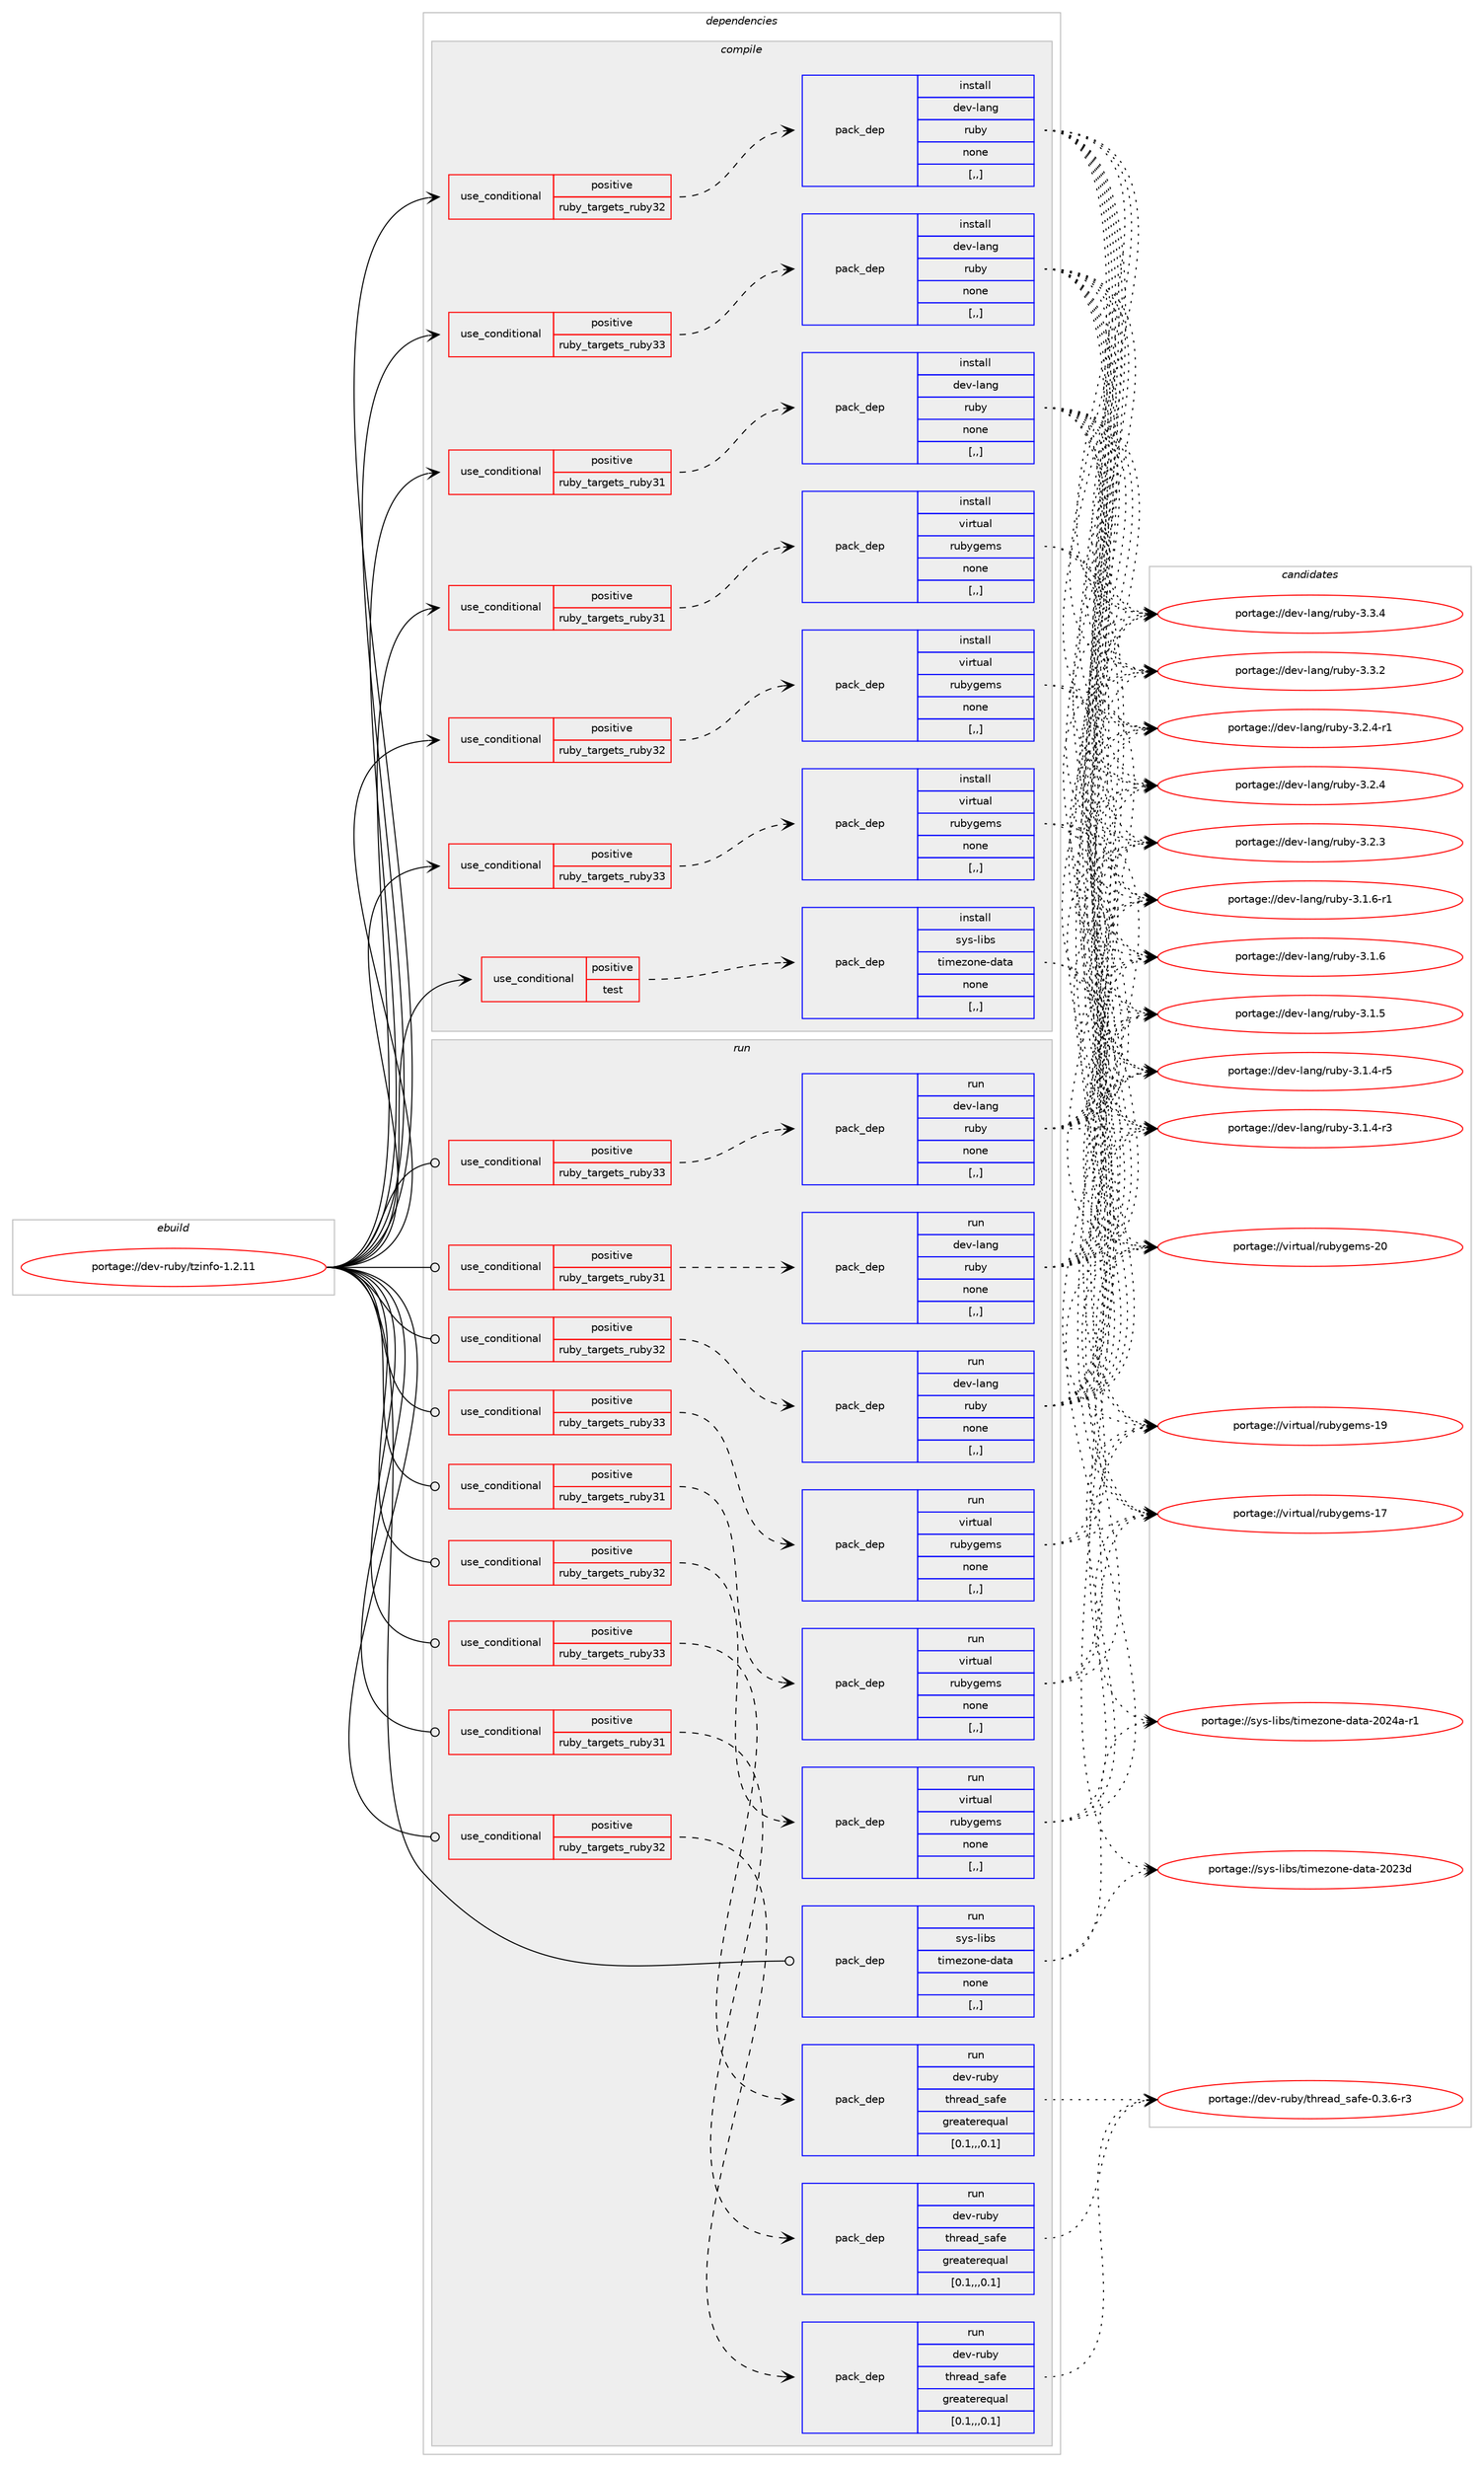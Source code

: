 digraph prolog {

# *************
# Graph options
# *************

newrank=true;
concentrate=true;
compound=true;
graph [rankdir=LR,fontname=Helvetica,fontsize=10,ranksep=1.5];#, ranksep=2.5, nodesep=0.2];
edge  [arrowhead=vee];
node  [fontname=Helvetica,fontsize=10];

# **********
# The ebuild
# **********

subgraph cluster_leftcol {
color=gray;
label=<<i>ebuild</i>>;
id [label="portage://dev-ruby/tzinfo-1.2.11", color=red, width=4, href="../dev-ruby/tzinfo-1.2.11.svg"];
}

# ****************
# The dependencies
# ****************

subgraph cluster_midcol {
color=gray;
label=<<i>dependencies</i>>;
subgraph cluster_compile {
fillcolor="#eeeeee";
style=filled;
label=<<i>compile</i>>;
subgraph cond58084 {
dependency206260 [label=<<TABLE BORDER="0" CELLBORDER="1" CELLSPACING="0" CELLPADDING="4"><TR><TD ROWSPAN="3" CELLPADDING="10">use_conditional</TD></TR><TR><TD>positive</TD></TR><TR><TD>ruby_targets_ruby31</TD></TR></TABLE>>, shape=none, color=red];
subgraph pack146769 {
dependency206261 [label=<<TABLE BORDER="0" CELLBORDER="1" CELLSPACING="0" CELLPADDING="4" WIDTH="220"><TR><TD ROWSPAN="6" CELLPADDING="30">pack_dep</TD></TR><TR><TD WIDTH="110">install</TD></TR><TR><TD>dev-lang</TD></TR><TR><TD>ruby</TD></TR><TR><TD>none</TD></TR><TR><TD>[,,]</TD></TR></TABLE>>, shape=none, color=blue];
}
dependency206260:e -> dependency206261:w [weight=20,style="dashed",arrowhead="vee"];
}
id:e -> dependency206260:w [weight=20,style="solid",arrowhead="vee"];
subgraph cond58085 {
dependency206262 [label=<<TABLE BORDER="0" CELLBORDER="1" CELLSPACING="0" CELLPADDING="4"><TR><TD ROWSPAN="3" CELLPADDING="10">use_conditional</TD></TR><TR><TD>positive</TD></TR><TR><TD>ruby_targets_ruby31</TD></TR></TABLE>>, shape=none, color=red];
subgraph pack146770 {
dependency206263 [label=<<TABLE BORDER="0" CELLBORDER="1" CELLSPACING="0" CELLPADDING="4" WIDTH="220"><TR><TD ROWSPAN="6" CELLPADDING="30">pack_dep</TD></TR><TR><TD WIDTH="110">install</TD></TR><TR><TD>virtual</TD></TR><TR><TD>rubygems</TD></TR><TR><TD>none</TD></TR><TR><TD>[,,]</TD></TR></TABLE>>, shape=none, color=blue];
}
dependency206262:e -> dependency206263:w [weight=20,style="dashed",arrowhead="vee"];
}
id:e -> dependency206262:w [weight=20,style="solid",arrowhead="vee"];
subgraph cond58086 {
dependency206264 [label=<<TABLE BORDER="0" CELLBORDER="1" CELLSPACING="0" CELLPADDING="4"><TR><TD ROWSPAN="3" CELLPADDING="10">use_conditional</TD></TR><TR><TD>positive</TD></TR><TR><TD>ruby_targets_ruby32</TD></TR></TABLE>>, shape=none, color=red];
subgraph pack146771 {
dependency206265 [label=<<TABLE BORDER="0" CELLBORDER="1" CELLSPACING="0" CELLPADDING="4" WIDTH="220"><TR><TD ROWSPAN="6" CELLPADDING="30">pack_dep</TD></TR><TR><TD WIDTH="110">install</TD></TR><TR><TD>dev-lang</TD></TR><TR><TD>ruby</TD></TR><TR><TD>none</TD></TR><TR><TD>[,,]</TD></TR></TABLE>>, shape=none, color=blue];
}
dependency206264:e -> dependency206265:w [weight=20,style="dashed",arrowhead="vee"];
}
id:e -> dependency206264:w [weight=20,style="solid",arrowhead="vee"];
subgraph cond58087 {
dependency206266 [label=<<TABLE BORDER="0" CELLBORDER="1" CELLSPACING="0" CELLPADDING="4"><TR><TD ROWSPAN="3" CELLPADDING="10">use_conditional</TD></TR><TR><TD>positive</TD></TR><TR><TD>ruby_targets_ruby32</TD></TR></TABLE>>, shape=none, color=red];
subgraph pack146772 {
dependency206267 [label=<<TABLE BORDER="0" CELLBORDER="1" CELLSPACING="0" CELLPADDING="4" WIDTH="220"><TR><TD ROWSPAN="6" CELLPADDING="30">pack_dep</TD></TR><TR><TD WIDTH="110">install</TD></TR><TR><TD>virtual</TD></TR><TR><TD>rubygems</TD></TR><TR><TD>none</TD></TR><TR><TD>[,,]</TD></TR></TABLE>>, shape=none, color=blue];
}
dependency206266:e -> dependency206267:w [weight=20,style="dashed",arrowhead="vee"];
}
id:e -> dependency206266:w [weight=20,style="solid",arrowhead="vee"];
subgraph cond58088 {
dependency206268 [label=<<TABLE BORDER="0" CELLBORDER="1" CELLSPACING="0" CELLPADDING="4"><TR><TD ROWSPAN="3" CELLPADDING="10">use_conditional</TD></TR><TR><TD>positive</TD></TR><TR><TD>ruby_targets_ruby33</TD></TR></TABLE>>, shape=none, color=red];
subgraph pack146773 {
dependency206269 [label=<<TABLE BORDER="0" CELLBORDER="1" CELLSPACING="0" CELLPADDING="4" WIDTH="220"><TR><TD ROWSPAN="6" CELLPADDING="30">pack_dep</TD></TR><TR><TD WIDTH="110">install</TD></TR><TR><TD>dev-lang</TD></TR><TR><TD>ruby</TD></TR><TR><TD>none</TD></TR><TR><TD>[,,]</TD></TR></TABLE>>, shape=none, color=blue];
}
dependency206268:e -> dependency206269:w [weight=20,style="dashed",arrowhead="vee"];
}
id:e -> dependency206268:w [weight=20,style="solid",arrowhead="vee"];
subgraph cond58089 {
dependency206270 [label=<<TABLE BORDER="0" CELLBORDER="1" CELLSPACING="0" CELLPADDING="4"><TR><TD ROWSPAN="3" CELLPADDING="10">use_conditional</TD></TR><TR><TD>positive</TD></TR><TR><TD>ruby_targets_ruby33</TD></TR></TABLE>>, shape=none, color=red];
subgraph pack146774 {
dependency206271 [label=<<TABLE BORDER="0" CELLBORDER="1" CELLSPACING="0" CELLPADDING="4" WIDTH="220"><TR><TD ROWSPAN="6" CELLPADDING="30">pack_dep</TD></TR><TR><TD WIDTH="110">install</TD></TR><TR><TD>virtual</TD></TR><TR><TD>rubygems</TD></TR><TR><TD>none</TD></TR><TR><TD>[,,]</TD></TR></TABLE>>, shape=none, color=blue];
}
dependency206270:e -> dependency206271:w [weight=20,style="dashed",arrowhead="vee"];
}
id:e -> dependency206270:w [weight=20,style="solid",arrowhead="vee"];
subgraph cond58090 {
dependency206272 [label=<<TABLE BORDER="0" CELLBORDER="1" CELLSPACING="0" CELLPADDING="4"><TR><TD ROWSPAN="3" CELLPADDING="10">use_conditional</TD></TR><TR><TD>positive</TD></TR><TR><TD>test</TD></TR></TABLE>>, shape=none, color=red];
subgraph pack146775 {
dependency206273 [label=<<TABLE BORDER="0" CELLBORDER="1" CELLSPACING="0" CELLPADDING="4" WIDTH="220"><TR><TD ROWSPAN="6" CELLPADDING="30">pack_dep</TD></TR><TR><TD WIDTH="110">install</TD></TR><TR><TD>sys-libs</TD></TR><TR><TD>timezone-data</TD></TR><TR><TD>none</TD></TR><TR><TD>[,,]</TD></TR></TABLE>>, shape=none, color=blue];
}
dependency206272:e -> dependency206273:w [weight=20,style="dashed",arrowhead="vee"];
}
id:e -> dependency206272:w [weight=20,style="solid",arrowhead="vee"];
}
subgraph cluster_compileandrun {
fillcolor="#eeeeee";
style=filled;
label=<<i>compile and run</i>>;
}
subgraph cluster_run {
fillcolor="#eeeeee";
style=filled;
label=<<i>run</i>>;
subgraph cond58091 {
dependency206274 [label=<<TABLE BORDER="0" CELLBORDER="1" CELLSPACING="0" CELLPADDING="4"><TR><TD ROWSPAN="3" CELLPADDING="10">use_conditional</TD></TR><TR><TD>positive</TD></TR><TR><TD>ruby_targets_ruby31</TD></TR></TABLE>>, shape=none, color=red];
subgraph pack146776 {
dependency206275 [label=<<TABLE BORDER="0" CELLBORDER="1" CELLSPACING="0" CELLPADDING="4" WIDTH="220"><TR><TD ROWSPAN="6" CELLPADDING="30">pack_dep</TD></TR><TR><TD WIDTH="110">run</TD></TR><TR><TD>dev-lang</TD></TR><TR><TD>ruby</TD></TR><TR><TD>none</TD></TR><TR><TD>[,,]</TD></TR></TABLE>>, shape=none, color=blue];
}
dependency206274:e -> dependency206275:w [weight=20,style="dashed",arrowhead="vee"];
}
id:e -> dependency206274:w [weight=20,style="solid",arrowhead="odot"];
subgraph cond58092 {
dependency206276 [label=<<TABLE BORDER="0" CELLBORDER="1" CELLSPACING="0" CELLPADDING="4"><TR><TD ROWSPAN="3" CELLPADDING="10">use_conditional</TD></TR><TR><TD>positive</TD></TR><TR><TD>ruby_targets_ruby31</TD></TR></TABLE>>, shape=none, color=red];
subgraph pack146777 {
dependency206277 [label=<<TABLE BORDER="0" CELLBORDER="1" CELLSPACING="0" CELLPADDING="4" WIDTH="220"><TR><TD ROWSPAN="6" CELLPADDING="30">pack_dep</TD></TR><TR><TD WIDTH="110">run</TD></TR><TR><TD>dev-ruby</TD></TR><TR><TD>thread_safe</TD></TR><TR><TD>greaterequal</TD></TR><TR><TD>[0.1,,,0.1]</TD></TR></TABLE>>, shape=none, color=blue];
}
dependency206276:e -> dependency206277:w [weight=20,style="dashed",arrowhead="vee"];
}
id:e -> dependency206276:w [weight=20,style="solid",arrowhead="odot"];
subgraph cond58093 {
dependency206278 [label=<<TABLE BORDER="0" CELLBORDER="1" CELLSPACING="0" CELLPADDING="4"><TR><TD ROWSPAN="3" CELLPADDING="10">use_conditional</TD></TR><TR><TD>positive</TD></TR><TR><TD>ruby_targets_ruby31</TD></TR></TABLE>>, shape=none, color=red];
subgraph pack146778 {
dependency206279 [label=<<TABLE BORDER="0" CELLBORDER="1" CELLSPACING="0" CELLPADDING="4" WIDTH="220"><TR><TD ROWSPAN="6" CELLPADDING="30">pack_dep</TD></TR><TR><TD WIDTH="110">run</TD></TR><TR><TD>virtual</TD></TR><TR><TD>rubygems</TD></TR><TR><TD>none</TD></TR><TR><TD>[,,]</TD></TR></TABLE>>, shape=none, color=blue];
}
dependency206278:e -> dependency206279:w [weight=20,style="dashed",arrowhead="vee"];
}
id:e -> dependency206278:w [weight=20,style="solid",arrowhead="odot"];
subgraph cond58094 {
dependency206280 [label=<<TABLE BORDER="0" CELLBORDER="1" CELLSPACING="0" CELLPADDING="4"><TR><TD ROWSPAN="3" CELLPADDING="10">use_conditional</TD></TR><TR><TD>positive</TD></TR><TR><TD>ruby_targets_ruby32</TD></TR></TABLE>>, shape=none, color=red];
subgraph pack146779 {
dependency206281 [label=<<TABLE BORDER="0" CELLBORDER="1" CELLSPACING="0" CELLPADDING="4" WIDTH="220"><TR><TD ROWSPAN="6" CELLPADDING="30">pack_dep</TD></TR><TR><TD WIDTH="110">run</TD></TR><TR><TD>dev-lang</TD></TR><TR><TD>ruby</TD></TR><TR><TD>none</TD></TR><TR><TD>[,,]</TD></TR></TABLE>>, shape=none, color=blue];
}
dependency206280:e -> dependency206281:w [weight=20,style="dashed",arrowhead="vee"];
}
id:e -> dependency206280:w [weight=20,style="solid",arrowhead="odot"];
subgraph cond58095 {
dependency206282 [label=<<TABLE BORDER="0" CELLBORDER="1" CELLSPACING="0" CELLPADDING="4"><TR><TD ROWSPAN="3" CELLPADDING="10">use_conditional</TD></TR><TR><TD>positive</TD></TR><TR><TD>ruby_targets_ruby32</TD></TR></TABLE>>, shape=none, color=red];
subgraph pack146780 {
dependency206283 [label=<<TABLE BORDER="0" CELLBORDER="1" CELLSPACING="0" CELLPADDING="4" WIDTH="220"><TR><TD ROWSPAN="6" CELLPADDING="30">pack_dep</TD></TR><TR><TD WIDTH="110">run</TD></TR><TR><TD>dev-ruby</TD></TR><TR><TD>thread_safe</TD></TR><TR><TD>greaterequal</TD></TR><TR><TD>[0.1,,,0.1]</TD></TR></TABLE>>, shape=none, color=blue];
}
dependency206282:e -> dependency206283:w [weight=20,style="dashed",arrowhead="vee"];
}
id:e -> dependency206282:w [weight=20,style="solid",arrowhead="odot"];
subgraph cond58096 {
dependency206284 [label=<<TABLE BORDER="0" CELLBORDER="1" CELLSPACING="0" CELLPADDING="4"><TR><TD ROWSPAN="3" CELLPADDING="10">use_conditional</TD></TR><TR><TD>positive</TD></TR><TR><TD>ruby_targets_ruby32</TD></TR></TABLE>>, shape=none, color=red];
subgraph pack146781 {
dependency206285 [label=<<TABLE BORDER="0" CELLBORDER="1" CELLSPACING="0" CELLPADDING="4" WIDTH="220"><TR><TD ROWSPAN="6" CELLPADDING="30">pack_dep</TD></TR><TR><TD WIDTH="110">run</TD></TR><TR><TD>virtual</TD></TR><TR><TD>rubygems</TD></TR><TR><TD>none</TD></TR><TR><TD>[,,]</TD></TR></TABLE>>, shape=none, color=blue];
}
dependency206284:e -> dependency206285:w [weight=20,style="dashed",arrowhead="vee"];
}
id:e -> dependency206284:w [weight=20,style="solid",arrowhead="odot"];
subgraph cond58097 {
dependency206286 [label=<<TABLE BORDER="0" CELLBORDER="1" CELLSPACING="0" CELLPADDING="4"><TR><TD ROWSPAN="3" CELLPADDING="10">use_conditional</TD></TR><TR><TD>positive</TD></TR><TR><TD>ruby_targets_ruby33</TD></TR></TABLE>>, shape=none, color=red];
subgraph pack146782 {
dependency206287 [label=<<TABLE BORDER="0" CELLBORDER="1" CELLSPACING="0" CELLPADDING="4" WIDTH="220"><TR><TD ROWSPAN="6" CELLPADDING="30">pack_dep</TD></TR><TR><TD WIDTH="110">run</TD></TR><TR><TD>dev-lang</TD></TR><TR><TD>ruby</TD></TR><TR><TD>none</TD></TR><TR><TD>[,,]</TD></TR></TABLE>>, shape=none, color=blue];
}
dependency206286:e -> dependency206287:w [weight=20,style="dashed",arrowhead="vee"];
}
id:e -> dependency206286:w [weight=20,style="solid",arrowhead="odot"];
subgraph cond58098 {
dependency206288 [label=<<TABLE BORDER="0" CELLBORDER="1" CELLSPACING="0" CELLPADDING="4"><TR><TD ROWSPAN="3" CELLPADDING="10">use_conditional</TD></TR><TR><TD>positive</TD></TR><TR><TD>ruby_targets_ruby33</TD></TR></TABLE>>, shape=none, color=red];
subgraph pack146783 {
dependency206289 [label=<<TABLE BORDER="0" CELLBORDER="1" CELLSPACING="0" CELLPADDING="4" WIDTH="220"><TR><TD ROWSPAN="6" CELLPADDING="30">pack_dep</TD></TR><TR><TD WIDTH="110">run</TD></TR><TR><TD>dev-ruby</TD></TR><TR><TD>thread_safe</TD></TR><TR><TD>greaterequal</TD></TR><TR><TD>[0.1,,,0.1]</TD></TR></TABLE>>, shape=none, color=blue];
}
dependency206288:e -> dependency206289:w [weight=20,style="dashed",arrowhead="vee"];
}
id:e -> dependency206288:w [weight=20,style="solid",arrowhead="odot"];
subgraph cond58099 {
dependency206290 [label=<<TABLE BORDER="0" CELLBORDER="1" CELLSPACING="0" CELLPADDING="4"><TR><TD ROWSPAN="3" CELLPADDING="10">use_conditional</TD></TR><TR><TD>positive</TD></TR><TR><TD>ruby_targets_ruby33</TD></TR></TABLE>>, shape=none, color=red];
subgraph pack146784 {
dependency206291 [label=<<TABLE BORDER="0" CELLBORDER="1" CELLSPACING="0" CELLPADDING="4" WIDTH="220"><TR><TD ROWSPAN="6" CELLPADDING="30">pack_dep</TD></TR><TR><TD WIDTH="110">run</TD></TR><TR><TD>virtual</TD></TR><TR><TD>rubygems</TD></TR><TR><TD>none</TD></TR><TR><TD>[,,]</TD></TR></TABLE>>, shape=none, color=blue];
}
dependency206290:e -> dependency206291:w [weight=20,style="dashed",arrowhead="vee"];
}
id:e -> dependency206290:w [weight=20,style="solid",arrowhead="odot"];
subgraph pack146785 {
dependency206292 [label=<<TABLE BORDER="0" CELLBORDER="1" CELLSPACING="0" CELLPADDING="4" WIDTH="220"><TR><TD ROWSPAN="6" CELLPADDING="30">pack_dep</TD></TR><TR><TD WIDTH="110">run</TD></TR><TR><TD>sys-libs</TD></TR><TR><TD>timezone-data</TD></TR><TR><TD>none</TD></TR><TR><TD>[,,]</TD></TR></TABLE>>, shape=none, color=blue];
}
id:e -> dependency206292:w [weight=20,style="solid",arrowhead="odot"];
}
}

# **************
# The candidates
# **************

subgraph cluster_choices {
rank=same;
color=gray;
label=<<i>candidates</i>>;

subgraph choice146769 {
color=black;
nodesep=1;
choice10010111845108971101034711411798121455146514652 [label="portage://dev-lang/ruby-3.3.4", color=red, width=4,href="../dev-lang/ruby-3.3.4.svg"];
choice10010111845108971101034711411798121455146514650 [label="portage://dev-lang/ruby-3.3.2", color=red, width=4,href="../dev-lang/ruby-3.3.2.svg"];
choice100101118451089711010347114117981214551465046524511449 [label="portage://dev-lang/ruby-3.2.4-r1", color=red, width=4,href="../dev-lang/ruby-3.2.4-r1.svg"];
choice10010111845108971101034711411798121455146504652 [label="portage://dev-lang/ruby-3.2.4", color=red, width=4,href="../dev-lang/ruby-3.2.4.svg"];
choice10010111845108971101034711411798121455146504651 [label="portage://dev-lang/ruby-3.2.3", color=red, width=4,href="../dev-lang/ruby-3.2.3.svg"];
choice100101118451089711010347114117981214551464946544511449 [label="portage://dev-lang/ruby-3.1.6-r1", color=red, width=4,href="../dev-lang/ruby-3.1.6-r1.svg"];
choice10010111845108971101034711411798121455146494654 [label="portage://dev-lang/ruby-3.1.6", color=red, width=4,href="../dev-lang/ruby-3.1.6.svg"];
choice10010111845108971101034711411798121455146494653 [label="portage://dev-lang/ruby-3.1.5", color=red, width=4,href="../dev-lang/ruby-3.1.5.svg"];
choice100101118451089711010347114117981214551464946524511453 [label="portage://dev-lang/ruby-3.1.4-r5", color=red, width=4,href="../dev-lang/ruby-3.1.4-r5.svg"];
choice100101118451089711010347114117981214551464946524511451 [label="portage://dev-lang/ruby-3.1.4-r3", color=red, width=4,href="../dev-lang/ruby-3.1.4-r3.svg"];
dependency206261:e -> choice10010111845108971101034711411798121455146514652:w [style=dotted,weight="100"];
dependency206261:e -> choice10010111845108971101034711411798121455146514650:w [style=dotted,weight="100"];
dependency206261:e -> choice100101118451089711010347114117981214551465046524511449:w [style=dotted,weight="100"];
dependency206261:e -> choice10010111845108971101034711411798121455146504652:w [style=dotted,weight="100"];
dependency206261:e -> choice10010111845108971101034711411798121455146504651:w [style=dotted,weight="100"];
dependency206261:e -> choice100101118451089711010347114117981214551464946544511449:w [style=dotted,weight="100"];
dependency206261:e -> choice10010111845108971101034711411798121455146494654:w [style=dotted,weight="100"];
dependency206261:e -> choice10010111845108971101034711411798121455146494653:w [style=dotted,weight="100"];
dependency206261:e -> choice100101118451089711010347114117981214551464946524511453:w [style=dotted,weight="100"];
dependency206261:e -> choice100101118451089711010347114117981214551464946524511451:w [style=dotted,weight="100"];
}
subgraph choice146770 {
color=black;
nodesep=1;
choice118105114116117971084711411798121103101109115455048 [label="portage://virtual/rubygems-20", color=red, width=4,href="../virtual/rubygems-20.svg"];
choice118105114116117971084711411798121103101109115454957 [label="portage://virtual/rubygems-19", color=red, width=4,href="../virtual/rubygems-19.svg"];
choice118105114116117971084711411798121103101109115454955 [label="portage://virtual/rubygems-17", color=red, width=4,href="../virtual/rubygems-17.svg"];
dependency206263:e -> choice118105114116117971084711411798121103101109115455048:w [style=dotted,weight="100"];
dependency206263:e -> choice118105114116117971084711411798121103101109115454957:w [style=dotted,weight="100"];
dependency206263:e -> choice118105114116117971084711411798121103101109115454955:w [style=dotted,weight="100"];
}
subgraph choice146771 {
color=black;
nodesep=1;
choice10010111845108971101034711411798121455146514652 [label="portage://dev-lang/ruby-3.3.4", color=red, width=4,href="../dev-lang/ruby-3.3.4.svg"];
choice10010111845108971101034711411798121455146514650 [label="portage://dev-lang/ruby-3.3.2", color=red, width=4,href="../dev-lang/ruby-3.3.2.svg"];
choice100101118451089711010347114117981214551465046524511449 [label="portage://dev-lang/ruby-3.2.4-r1", color=red, width=4,href="../dev-lang/ruby-3.2.4-r1.svg"];
choice10010111845108971101034711411798121455146504652 [label="portage://dev-lang/ruby-3.2.4", color=red, width=4,href="../dev-lang/ruby-3.2.4.svg"];
choice10010111845108971101034711411798121455146504651 [label="portage://dev-lang/ruby-3.2.3", color=red, width=4,href="../dev-lang/ruby-3.2.3.svg"];
choice100101118451089711010347114117981214551464946544511449 [label="portage://dev-lang/ruby-3.1.6-r1", color=red, width=4,href="../dev-lang/ruby-3.1.6-r1.svg"];
choice10010111845108971101034711411798121455146494654 [label="portage://dev-lang/ruby-3.1.6", color=red, width=4,href="../dev-lang/ruby-3.1.6.svg"];
choice10010111845108971101034711411798121455146494653 [label="portage://dev-lang/ruby-3.1.5", color=red, width=4,href="../dev-lang/ruby-3.1.5.svg"];
choice100101118451089711010347114117981214551464946524511453 [label="portage://dev-lang/ruby-3.1.4-r5", color=red, width=4,href="../dev-lang/ruby-3.1.4-r5.svg"];
choice100101118451089711010347114117981214551464946524511451 [label="portage://dev-lang/ruby-3.1.4-r3", color=red, width=4,href="../dev-lang/ruby-3.1.4-r3.svg"];
dependency206265:e -> choice10010111845108971101034711411798121455146514652:w [style=dotted,weight="100"];
dependency206265:e -> choice10010111845108971101034711411798121455146514650:w [style=dotted,weight="100"];
dependency206265:e -> choice100101118451089711010347114117981214551465046524511449:w [style=dotted,weight="100"];
dependency206265:e -> choice10010111845108971101034711411798121455146504652:w [style=dotted,weight="100"];
dependency206265:e -> choice10010111845108971101034711411798121455146504651:w [style=dotted,weight="100"];
dependency206265:e -> choice100101118451089711010347114117981214551464946544511449:w [style=dotted,weight="100"];
dependency206265:e -> choice10010111845108971101034711411798121455146494654:w [style=dotted,weight="100"];
dependency206265:e -> choice10010111845108971101034711411798121455146494653:w [style=dotted,weight="100"];
dependency206265:e -> choice100101118451089711010347114117981214551464946524511453:w [style=dotted,weight="100"];
dependency206265:e -> choice100101118451089711010347114117981214551464946524511451:w [style=dotted,weight="100"];
}
subgraph choice146772 {
color=black;
nodesep=1;
choice118105114116117971084711411798121103101109115455048 [label="portage://virtual/rubygems-20", color=red, width=4,href="../virtual/rubygems-20.svg"];
choice118105114116117971084711411798121103101109115454957 [label="portage://virtual/rubygems-19", color=red, width=4,href="../virtual/rubygems-19.svg"];
choice118105114116117971084711411798121103101109115454955 [label="portage://virtual/rubygems-17", color=red, width=4,href="../virtual/rubygems-17.svg"];
dependency206267:e -> choice118105114116117971084711411798121103101109115455048:w [style=dotted,weight="100"];
dependency206267:e -> choice118105114116117971084711411798121103101109115454957:w [style=dotted,weight="100"];
dependency206267:e -> choice118105114116117971084711411798121103101109115454955:w [style=dotted,weight="100"];
}
subgraph choice146773 {
color=black;
nodesep=1;
choice10010111845108971101034711411798121455146514652 [label="portage://dev-lang/ruby-3.3.4", color=red, width=4,href="../dev-lang/ruby-3.3.4.svg"];
choice10010111845108971101034711411798121455146514650 [label="portage://dev-lang/ruby-3.3.2", color=red, width=4,href="../dev-lang/ruby-3.3.2.svg"];
choice100101118451089711010347114117981214551465046524511449 [label="portage://dev-lang/ruby-3.2.4-r1", color=red, width=4,href="../dev-lang/ruby-3.2.4-r1.svg"];
choice10010111845108971101034711411798121455146504652 [label="portage://dev-lang/ruby-3.2.4", color=red, width=4,href="../dev-lang/ruby-3.2.4.svg"];
choice10010111845108971101034711411798121455146504651 [label="portage://dev-lang/ruby-3.2.3", color=red, width=4,href="../dev-lang/ruby-3.2.3.svg"];
choice100101118451089711010347114117981214551464946544511449 [label="portage://dev-lang/ruby-3.1.6-r1", color=red, width=4,href="../dev-lang/ruby-3.1.6-r1.svg"];
choice10010111845108971101034711411798121455146494654 [label="portage://dev-lang/ruby-3.1.6", color=red, width=4,href="../dev-lang/ruby-3.1.6.svg"];
choice10010111845108971101034711411798121455146494653 [label="portage://dev-lang/ruby-3.1.5", color=red, width=4,href="../dev-lang/ruby-3.1.5.svg"];
choice100101118451089711010347114117981214551464946524511453 [label="portage://dev-lang/ruby-3.1.4-r5", color=red, width=4,href="../dev-lang/ruby-3.1.4-r5.svg"];
choice100101118451089711010347114117981214551464946524511451 [label="portage://dev-lang/ruby-3.1.4-r3", color=red, width=4,href="../dev-lang/ruby-3.1.4-r3.svg"];
dependency206269:e -> choice10010111845108971101034711411798121455146514652:w [style=dotted,weight="100"];
dependency206269:e -> choice10010111845108971101034711411798121455146514650:w [style=dotted,weight="100"];
dependency206269:e -> choice100101118451089711010347114117981214551465046524511449:w [style=dotted,weight="100"];
dependency206269:e -> choice10010111845108971101034711411798121455146504652:w [style=dotted,weight="100"];
dependency206269:e -> choice10010111845108971101034711411798121455146504651:w [style=dotted,weight="100"];
dependency206269:e -> choice100101118451089711010347114117981214551464946544511449:w [style=dotted,weight="100"];
dependency206269:e -> choice10010111845108971101034711411798121455146494654:w [style=dotted,weight="100"];
dependency206269:e -> choice10010111845108971101034711411798121455146494653:w [style=dotted,weight="100"];
dependency206269:e -> choice100101118451089711010347114117981214551464946524511453:w [style=dotted,weight="100"];
dependency206269:e -> choice100101118451089711010347114117981214551464946524511451:w [style=dotted,weight="100"];
}
subgraph choice146774 {
color=black;
nodesep=1;
choice118105114116117971084711411798121103101109115455048 [label="portage://virtual/rubygems-20", color=red, width=4,href="../virtual/rubygems-20.svg"];
choice118105114116117971084711411798121103101109115454957 [label="portage://virtual/rubygems-19", color=red, width=4,href="../virtual/rubygems-19.svg"];
choice118105114116117971084711411798121103101109115454955 [label="portage://virtual/rubygems-17", color=red, width=4,href="../virtual/rubygems-17.svg"];
dependency206271:e -> choice118105114116117971084711411798121103101109115455048:w [style=dotted,weight="100"];
dependency206271:e -> choice118105114116117971084711411798121103101109115454957:w [style=dotted,weight="100"];
dependency206271:e -> choice118105114116117971084711411798121103101109115454955:w [style=dotted,weight="100"];
}
subgraph choice146775 {
color=black;
nodesep=1;
choice1151211154510810598115471161051091011221111101014510097116974550485052974511449 [label="portage://sys-libs/timezone-data-2024a-r1", color=red, width=4,href="../sys-libs/timezone-data-2024a-r1.svg"];
choice1151211154510810598115471161051091011221111101014510097116974550485051100 [label="portage://sys-libs/timezone-data-2023d", color=red, width=4,href="../sys-libs/timezone-data-2023d.svg"];
dependency206273:e -> choice1151211154510810598115471161051091011221111101014510097116974550485052974511449:w [style=dotted,weight="100"];
dependency206273:e -> choice1151211154510810598115471161051091011221111101014510097116974550485051100:w [style=dotted,weight="100"];
}
subgraph choice146776 {
color=black;
nodesep=1;
choice10010111845108971101034711411798121455146514652 [label="portage://dev-lang/ruby-3.3.4", color=red, width=4,href="../dev-lang/ruby-3.3.4.svg"];
choice10010111845108971101034711411798121455146514650 [label="portage://dev-lang/ruby-3.3.2", color=red, width=4,href="../dev-lang/ruby-3.3.2.svg"];
choice100101118451089711010347114117981214551465046524511449 [label="portage://dev-lang/ruby-3.2.4-r1", color=red, width=4,href="../dev-lang/ruby-3.2.4-r1.svg"];
choice10010111845108971101034711411798121455146504652 [label="portage://dev-lang/ruby-3.2.4", color=red, width=4,href="../dev-lang/ruby-3.2.4.svg"];
choice10010111845108971101034711411798121455146504651 [label="portage://dev-lang/ruby-3.2.3", color=red, width=4,href="../dev-lang/ruby-3.2.3.svg"];
choice100101118451089711010347114117981214551464946544511449 [label="portage://dev-lang/ruby-3.1.6-r1", color=red, width=4,href="../dev-lang/ruby-3.1.6-r1.svg"];
choice10010111845108971101034711411798121455146494654 [label="portage://dev-lang/ruby-3.1.6", color=red, width=4,href="../dev-lang/ruby-3.1.6.svg"];
choice10010111845108971101034711411798121455146494653 [label="portage://dev-lang/ruby-3.1.5", color=red, width=4,href="../dev-lang/ruby-3.1.5.svg"];
choice100101118451089711010347114117981214551464946524511453 [label="portage://dev-lang/ruby-3.1.4-r5", color=red, width=4,href="../dev-lang/ruby-3.1.4-r5.svg"];
choice100101118451089711010347114117981214551464946524511451 [label="portage://dev-lang/ruby-3.1.4-r3", color=red, width=4,href="../dev-lang/ruby-3.1.4-r3.svg"];
dependency206275:e -> choice10010111845108971101034711411798121455146514652:w [style=dotted,weight="100"];
dependency206275:e -> choice10010111845108971101034711411798121455146514650:w [style=dotted,weight="100"];
dependency206275:e -> choice100101118451089711010347114117981214551465046524511449:w [style=dotted,weight="100"];
dependency206275:e -> choice10010111845108971101034711411798121455146504652:w [style=dotted,weight="100"];
dependency206275:e -> choice10010111845108971101034711411798121455146504651:w [style=dotted,weight="100"];
dependency206275:e -> choice100101118451089711010347114117981214551464946544511449:w [style=dotted,weight="100"];
dependency206275:e -> choice10010111845108971101034711411798121455146494654:w [style=dotted,weight="100"];
dependency206275:e -> choice10010111845108971101034711411798121455146494653:w [style=dotted,weight="100"];
dependency206275:e -> choice100101118451089711010347114117981214551464946524511453:w [style=dotted,weight="100"];
dependency206275:e -> choice100101118451089711010347114117981214551464946524511451:w [style=dotted,weight="100"];
}
subgraph choice146777 {
color=black;
nodesep=1;
choice1001011184511411798121471161041141019710095115971021014548465146544511451 [label="portage://dev-ruby/thread_safe-0.3.6-r3", color=red, width=4,href="../dev-ruby/thread_safe-0.3.6-r3.svg"];
dependency206277:e -> choice1001011184511411798121471161041141019710095115971021014548465146544511451:w [style=dotted,weight="100"];
}
subgraph choice146778 {
color=black;
nodesep=1;
choice118105114116117971084711411798121103101109115455048 [label="portage://virtual/rubygems-20", color=red, width=4,href="../virtual/rubygems-20.svg"];
choice118105114116117971084711411798121103101109115454957 [label="portage://virtual/rubygems-19", color=red, width=4,href="../virtual/rubygems-19.svg"];
choice118105114116117971084711411798121103101109115454955 [label="portage://virtual/rubygems-17", color=red, width=4,href="../virtual/rubygems-17.svg"];
dependency206279:e -> choice118105114116117971084711411798121103101109115455048:w [style=dotted,weight="100"];
dependency206279:e -> choice118105114116117971084711411798121103101109115454957:w [style=dotted,weight="100"];
dependency206279:e -> choice118105114116117971084711411798121103101109115454955:w [style=dotted,weight="100"];
}
subgraph choice146779 {
color=black;
nodesep=1;
choice10010111845108971101034711411798121455146514652 [label="portage://dev-lang/ruby-3.3.4", color=red, width=4,href="../dev-lang/ruby-3.3.4.svg"];
choice10010111845108971101034711411798121455146514650 [label="portage://dev-lang/ruby-3.3.2", color=red, width=4,href="../dev-lang/ruby-3.3.2.svg"];
choice100101118451089711010347114117981214551465046524511449 [label="portage://dev-lang/ruby-3.2.4-r1", color=red, width=4,href="../dev-lang/ruby-3.2.4-r1.svg"];
choice10010111845108971101034711411798121455146504652 [label="portage://dev-lang/ruby-3.2.4", color=red, width=4,href="../dev-lang/ruby-3.2.4.svg"];
choice10010111845108971101034711411798121455146504651 [label="portage://dev-lang/ruby-3.2.3", color=red, width=4,href="../dev-lang/ruby-3.2.3.svg"];
choice100101118451089711010347114117981214551464946544511449 [label="portage://dev-lang/ruby-3.1.6-r1", color=red, width=4,href="../dev-lang/ruby-3.1.6-r1.svg"];
choice10010111845108971101034711411798121455146494654 [label="portage://dev-lang/ruby-3.1.6", color=red, width=4,href="../dev-lang/ruby-3.1.6.svg"];
choice10010111845108971101034711411798121455146494653 [label="portage://dev-lang/ruby-3.1.5", color=red, width=4,href="../dev-lang/ruby-3.1.5.svg"];
choice100101118451089711010347114117981214551464946524511453 [label="portage://dev-lang/ruby-3.1.4-r5", color=red, width=4,href="../dev-lang/ruby-3.1.4-r5.svg"];
choice100101118451089711010347114117981214551464946524511451 [label="portage://dev-lang/ruby-3.1.4-r3", color=red, width=4,href="../dev-lang/ruby-3.1.4-r3.svg"];
dependency206281:e -> choice10010111845108971101034711411798121455146514652:w [style=dotted,weight="100"];
dependency206281:e -> choice10010111845108971101034711411798121455146514650:w [style=dotted,weight="100"];
dependency206281:e -> choice100101118451089711010347114117981214551465046524511449:w [style=dotted,weight="100"];
dependency206281:e -> choice10010111845108971101034711411798121455146504652:w [style=dotted,weight="100"];
dependency206281:e -> choice10010111845108971101034711411798121455146504651:w [style=dotted,weight="100"];
dependency206281:e -> choice100101118451089711010347114117981214551464946544511449:w [style=dotted,weight="100"];
dependency206281:e -> choice10010111845108971101034711411798121455146494654:w [style=dotted,weight="100"];
dependency206281:e -> choice10010111845108971101034711411798121455146494653:w [style=dotted,weight="100"];
dependency206281:e -> choice100101118451089711010347114117981214551464946524511453:w [style=dotted,weight="100"];
dependency206281:e -> choice100101118451089711010347114117981214551464946524511451:w [style=dotted,weight="100"];
}
subgraph choice146780 {
color=black;
nodesep=1;
choice1001011184511411798121471161041141019710095115971021014548465146544511451 [label="portage://dev-ruby/thread_safe-0.3.6-r3", color=red, width=4,href="../dev-ruby/thread_safe-0.3.6-r3.svg"];
dependency206283:e -> choice1001011184511411798121471161041141019710095115971021014548465146544511451:w [style=dotted,weight="100"];
}
subgraph choice146781 {
color=black;
nodesep=1;
choice118105114116117971084711411798121103101109115455048 [label="portage://virtual/rubygems-20", color=red, width=4,href="../virtual/rubygems-20.svg"];
choice118105114116117971084711411798121103101109115454957 [label="portage://virtual/rubygems-19", color=red, width=4,href="../virtual/rubygems-19.svg"];
choice118105114116117971084711411798121103101109115454955 [label="portage://virtual/rubygems-17", color=red, width=4,href="../virtual/rubygems-17.svg"];
dependency206285:e -> choice118105114116117971084711411798121103101109115455048:w [style=dotted,weight="100"];
dependency206285:e -> choice118105114116117971084711411798121103101109115454957:w [style=dotted,weight="100"];
dependency206285:e -> choice118105114116117971084711411798121103101109115454955:w [style=dotted,weight="100"];
}
subgraph choice146782 {
color=black;
nodesep=1;
choice10010111845108971101034711411798121455146514652 [label="portage://dev-lang/ruby-3.3.4", color=red, width=4,href="../dev-lang/ruby-3.3.4.svg"];
choice10010111845108971101034711411798121455146514650 [label="portage://dev-lang/ruby-3.3.2", color=red, width=4,href="../dev-lang/ruby-3.3.2.svg"];
choice100101118451089711010347114117981214551465046524511449 [label="portage://dev-lang/ruby-3.2.4-r1", color=red, width=4,href="../dev-lang/ruby-3.2.4-r1.svg"];
choice10010111845108971101034711411798121455146504652 [label="portage://dev-lang/ruby-3.2.4", color=red, width=4,href="../dev-lang/ruby-3.2.4.svg"];
choice10010111845108971101034711411798121455146504651 [label="portage://dev-lang/ruby-3.2.3", color=red, width=4,href="../dev-lang/ruby-3.2.3.svg"];
choice100101118451089711010347114117981214551464946544511449 [label="portage://dev-lang/ruby-3.1.6-r1", color=red, width=4,href="../dev-lang/ruby-3.1.6-r1.svg"];
choice10010111845108971101034711411798121455146494654 [label="portage://dev-lang/ruby-3.1.6", color=red, width=4,href="../dev-lang/ruby-3.1.6.svg"];
choice10010111845108971101034711411798121455146494653 [label="portage://dev-lang/ruby-3.1.5", color=red, width=4,href="../dev-lang/ruby-3.1.5.svg"];
choice100101118451089711010347114117981214551464946524511453 [label="portage://dev-lang/ruby-3.1.4-r5", color=red, width=4,href="../dev-lang/ruby-3.1.4-r5.svg"];
choice100101118451089711010347114117981214551464946524511451 [label="portage://dev-lang/ruby-3.1.4-r3", color=red, width=4,href="../dev-lang/ruby-3.1.4-r3.svg"];
dependency206287:e -> choice10010111845108971101034711411798121455146514652:w [style=dotted,weight="100"];
dependency206287:e -> choice10010111845108971101034711411798121455146514650:w [style=dotted,weight="100"];
dependency206287:e -> choice100101118451089711010347114117981214551465046524511449:w [style=dotted,weight="100"];
dependency206287:e -> choice10010111845108971101034711411798121455146504652:w [style=dotted,weight="100"];
dependency206287:e -> choice10010111845108971101034711411798121455146504651:w [style=dotted,weight="100"];
dependency206287:e -> choice100101118451089711010347114117981214551464946544511449:w [style=dotted,weight="100"];
dependency206287:e -> choice10010111845108971101034711411798121455146494654:w [style=dotted,weight="100"];
dependency206287:e -> choice10010111845108971101034711411798121455146494653:w [style=dotted,weight="100"];
dependency206287:e -> choice100101118451089711010347114117981214551464946524511453:w [style=dotted,weight="100"];
dependency206287:e -> choice100101118451089711010347114117981214551464946524511451:w [style=dotted,weight="100"];
}
subgraph choice146783 {
color=black;
nodesep=1;
choice1001011184511411798121471161041141019710095115971021014548465146544511451 [label="portage://dev-ruby/thread_safe-0.3.6-r3", color=red, width=4,href="../dev-ruby/thread_safe-0.3.6-r3.svg"];
dependency206289:e -> choice1001011184511411798121471161041141019710095115971021014548465146544511451:w [style=dotted,weight="100"];
}
subgraph choice146784 {
color=black;
nodesep=1;
choice118105114116117971084711411798121103101109115455048 [label="portage://virtual/rubygems-20", color=red, width=4,href="../virtual/rubygems-20.svg"];
choice118105114116117971084711411798121103101109115454957 [label="portage://virtual/rubygems-19", color=red, width=4,href="../virtual/rubygems-19.svg"];
choice118105114116117971084711411798121103101109115454955 [label="portage://virtual/rubygems-17", color=red, width=4,href="../virtual/rubygems-17.svg"];
dependency206291:e -> choice118105114116117971084711411798121103101109115455048:w [style=dotted,weight="100"];
dependency206291:e -> choice118105114116117971084711411798121103101109115454957:w [style=dotted,weight="100"];
dependency206291:e -> choice118105114116117971084711411798121103101109115454955:w [style=dotted,weight="100"];
}
subgraph choice146785 {
color=black;
nodesep=1;
choice1151211154510810598115471161051091011221111101014510097116974550485052974511449 [label="portage://sys-libs/timezone-data-2024a-r1", color=red, width=4,href="../sys-libs/timezone-data-2024a-r1.svg"];
choice1151211154510810598115471161051091011221111101014510097116974550485051100 [label="portage://sys-libs/timezone-data-2023d", color=red, width=4,href="../sys-libs/timezone-data-2023d.svg"];
dependency206292:e -> choice1151211154510810598115471161051091011221111101014510097116974550485052974511449:w [style=dotted,weight="100"];
dependency206292:e -> choice1151211154510810598115471161051091011221111101014510097116974550485051100:w [style=dotted,weight="100"];
}
}

}
